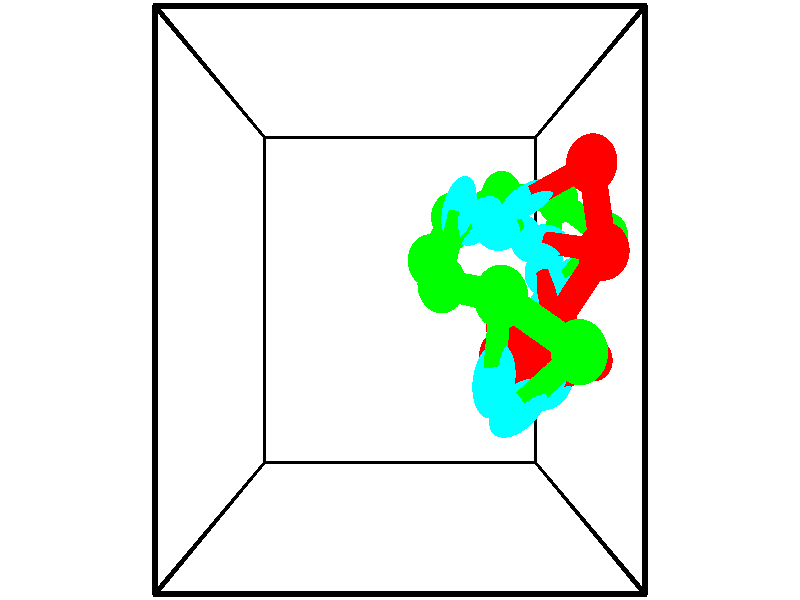 // switches for output
#declare DRAW_BASES = 1; // possible values are 0, 1; only relevant for DNA ribbons
#declare DRAW_BASES_TYPE = 3; // possible values are 1, 2, 3; only relevant for DNA ribbons
#declare DRAW_FOG = 0; // set to 1 to enable fog

#include "colors.inc"

#include "transforms.inc"
background { rgb <1, 1, 1>}

#default {
   normal{
       ripples 0.25
       frequency 0.20
       turbulence 0.2
       lambda 5
   }
	finish {
		phong 0.1
		phong_size 40.
	}
}

// original window dimensions: 1024x640


// camera settings

camera {
	sky <-0, 1, 0>
	up <-0, 1, 0>
	right 1.6 * <1, 0, 0>
	location <2.5, 2.5, 11.1562>
	look_at <2.5, 2.5, 2.5>
	direction <0, 0, -8.6562>
	angle 67.0682
}


# declare cpy_camera_pos = <2.5, 2.5, 11.1562>;
# if (DRAW_FOG = 1)
fog {
	fog_type 2
	up vnormalize(cpy_camera_pos)
	color rgbt<1,1,1,0.3>
	distance 1e-5
	fog_alt 3e-3
	fog_offset 4
}
# end


// LIGHTS

# declare lum = 6;
global_settings {
	ambient_light rgb lum * <0.05, 0.05, 0.05>
	max_trace_level 15
}# declare cpy_direct_light_amount = 0.25;
light_source
{	1000 * <-1, -1, 1>,
	rgb lum * cpy_direct_light_amount
	parallel
}

light_source
{	1000 * <1, 1, -1>,
	rgb lum * cpy_direct_light_amount
	parallel
}

// strand 0

// nucleotide -1

// particle -1
sphere {
	<5.237668, 1.796831, 2.633136> 0.250000
	pigment { color rgbt <1,0,0,0> }
	no_shadow
}
cylinder {
	<4.903885, 1.577951, 2.607056>,  <4.703615, 1.446623, 2.591407>, 0.100000
	pigment { color rgbt <1,0,0,0> }
	no_shadow
}
cylinder {
	<4.903885, 1.577951, 2.607056>,  <5.237668, 1.796831, 2.633136>, 0.100000
	pigment { color rgbt <1,0,0,0> }
	no_shadow
}

// particle -1
sphere {
	<4.903885, 1.577951, 2.607056> 0.100000
	pigment { color rgbt <1,0,0,0> }
	no_shadow
}
sphere {
	0, 1
	scale<0.080000,0.200000,0.300000>
	matrix <-0.407965, 0.533880, 0.740633,
		-0.370465, 0.644627, -0.668739,
		-0.834459, -0.547200, -0.065201,
		4.653547, 1.413791, 2.587495>
	pigment { color rgbt <0,1,1,0> }
	no_shadow
}
cylinder {
	<4.638681, 2.257231, 2.479609>,  <5.237668, 1.796831, 2.633136>, 0.130000
	pigment { color rgbt <1,0,0,0> }
	no_shadow
}

// nucleotide -1

// particle -1
sphere {
	<4.638681, 2.257231, 2.479609> 0.250000
	pigment { color rgbt <1,0,0,0> }
	no_shadow
}
cylinder {
	<4.607285, 1.936626, 2.716730>,  <4.588447, 1.744263, 2.859003>, 0.100000
	pigment { color rgbt <1,0,0,0> }
	no_shadow
}
cylinder {
	<4.607285, 1.936626, 2.716730>,  <4.638681, 2.257231, 2.479609>, 0.100000
	pigment { color rgbt <1,0,0,0> }
	no_shadow
}

// particle -1
sphere {
	<4.607285, 1.936626, 2.716730> 0.100000
	pigment { color rgbt <1,0,0,0> }
	no_shadow
}
sphere {
	0, 1
	scale<0.080000,0.200000,0.300000>
	matrix <-0.203757, 0.594984, 0.777481,
		-0.975870, -0.059763, -0.210014,
		-0.078491, -0.801513, 0.592804,
		4.583737, 1.696173, 2.894571>
	pigment { color rgbt <0,1,1,0> }
	no_shadow
}
cylinder {
	<3.939290, 2.190138, 2.816425>,  <4.638681, 2.257231, 2.479609>, 0.130000
	pigment { color rgbt <1,0,0,0> }
	no_shadow
}

// nucleotide -1

// particle -1
sphere {
	<3.939290, 2.190138, 2.816425> 0.250000
	pigment { color rgbt <1,0,0,0> }
	no_shadow
}
cylinder {
	<4.272041, 2.123297, 3.028105>,  <4.471693, 2.083192, 3.155113>, 0.100000
	pigment { color rgbt <1,0,0,0> }
	no_shadow
}
cylinder {
	<4.272041, 2.123297, 3.028105>,  <3.939290, 2.190138, 2.816425>, 0.100000
	pigment { color rgbt <1,0,0,0> }
	no_shadow
}

// particle -1
sphere {
	<4.272041, 2.123297, 3.028105> 0.100000
	pigment { color rgbt <1,0,0,0> }
	no_shadow
}
sphere {
	0, 1
	scale<0.080000,0.200000,0.300000>
	matrix <-0.268449, 0.713430, 0.647265,
		-0.485708, -0.680510, 0.548629,
		0.831879, -0.167103, 0.529201,
		4.521605, 2.073166, 3.186865>
	pigment { color rgbt <0,1,1,0> }
	no_shadow
}
cylinder {
	<3.757324, 1.917854, 3.501788>,  <3.939290, 2.190138, 2.816425>, 0.130000
	pigment { color rgbt <1,0,0,0> }
	no_shadow
}

// nucleotide -1

// particle -1
sphere {
	<3.757324, 1.917854, 3.501788> 0.250000
	pigment { color rgbt <1,0,0,0> }
	no_shadow
}
cylinder {
	<4.120834, 2.082266, 3.530584>,  <4.338940, 2.180913, 3.547862>, 0.100000
	pigment { color rgbt <1,0,0,0> }
	no_shadow
}
cylinder {
	<4.120834, 2.082266, 3.530584>,  <3.757324, 1.917854, 3.501788>, 0.100000
	pigment { color rgbt <1,0,0,0> }
	no_shadow
}

// particle -1
sphere {
	<4.120834, 2.082266, 3.530584> 0.100000
	pigment { color rgbt <1,0,0,0> }
	no_shadow
}
sphere {
	0, 1
	scale<0.080000,0.200000,0.300000>
	matrix <-0.291795, 0.502618, 0.813776,
		0.298302, -0.760545, 0.576703,
		0.908775, 0.411030, 0.071991,
		4.393467, 2.205575, 3.552182>
	pigment { color rgbt <0,1,1,0> }
	no_shadow
}
cylinder {
	<3.948520, 1.837634, 4.191036>,  <3.757324, 1.917854, 3.501788>, 0.130000
	pigment { color rgbt <1,0,0,0> }
	no_shadow
}

// nucleotide -1

// particle -1
sphere {
	<3.948520, 1.837634, 4.191036> 0.250000
	pigment { color rgbt <1,0,0,0> }
	no_shadow
}
cylinder {
	<4.109917, 2.170568, 4.039030>,  <4.206755, 2.370329, 3.947827>, 0.100000
	pigment { color rgbt <1,0,0,0> }
	no_shadow
}
cylinder {
	<4.109917, 2.170568, 4.039030>,  <3.948520, 1.837634, 4.191036>, 0.100000
	pigment { color rgbt <1,0,0,0> }
	no_shadow
}

// particle -1
sphere {
	<4.109917, 2.170568, 4.039030> 0.100000
	pigment { color rgbt <1,0,0,0> }
	no_shadow
}
sphere {
	0, 1
	scale<0.080000,0.200000,0.300000>
	matrix <-0.319307, 0.517302, 0.794003,
		0.857460, -0.199032, 0.474498,
		0.403490, 0.832337, -0.380014,
		4.230964, 2.420269, 3.925026>
	pigment { color rgbt <0,1,1,0> }
	no_shadow
}
cylinder {
	<4.121686, 2.268801, 4.789197>,  <3.948520, 1.837634, 4.191036>, 0.130000
	pigment { color rgbt <1,0,0,0> }
	no_shadow
}

// nucleotide -1

// particle -1
sphere {
	<4.121686, 2.268801, 4.789197> 0.250000
	pigment { color rgbt <1,0,0,0> }
	no_shadow
}
cylinder {
	<4.121788, 2.548599, 4.503342>,  <4.121849, 2.716478, 4.331829>, 0.100000
	pigment { color rgbt <1,0,0,0> }
	no_shadow
}
cylinder {
	<4.121788, 2.548599, 4.503342>,  <4.121686, 2.268801, 4.789197>, 0.100000
	pigment { color rgbt <1,0,0,0> }
	no_shadow
}

// particle -1
sphere {
	<4.121788, 2.548599, 4.503342> 0.100000
	pigment { color rgbt <1,0,0,0> }
	no_shadow
}
sphere {
	0, 1
	scale<0.080000,0.200000,0.300000>
	matrix <-0.325302, 0.675826, 0.661390,
		0.945610, 0.232305, 0.227718,
		0.000254, 0.699495, -0.714638,
		4.121864, 2.758448, 4.288950>
	pigment { color rgbt <0,1,1,0> }
	no_shadow
}
cylinder {
	<4.574880, 2.914670, 4.999402>,  <4.121686, 2.268801, 4.789197>, 0.130000
	pigment { color rgbt <1,0,0,0> }
	no_shadow
}

// nucleotide -1

// particle -1
sphere {
	<4.574880, 2.914670, 4.999402> 0.250000
	pigment { color rgbt <1,0,0,0> }
	no_shadow
}
cylinder {
	<4.274124, 2.981438, 4.744278>,  <4.093671, 3.021498, 4.591204>, 0.100000
	pigment { color rgbt <1,0,0,0> }
	no_shadow
}
cylinder {
	<4.274124, 2.981438, 4.744278>,  <4.574880, 2.914670, 4.999402>, 0.100000
	pigment { color rgbt <1,0,0,0> }
	no_shadow
}

// particle -1
sphere {
	<4.274124, 2.981438, 4.744278> 0.100000
	pigment { color rgbt <1,0,0,0> }
	no_shadow
}
sphere {
	0, 1
	scale<0.080000,0.200000,0.300000>
	matrix <-0.423091, 0.619774, 0.660964,
		0.505627, 0.766823, -0.395379,
		-0.751888, 0.166920, -0.637810,
		4.048558, 3.031514, 4.552935>
	pigment { color rgbt <0,1,1,0> }
	no_shadow
}
cylinder {
	<4.444838, 3.655846, 5.018917>,  <4.574880, 2.914670, 4.999402>, 0.130000
	pigment { color rgbt <1,0,0,0> }
	no_shadow
}

// nucleotide -1

// particle -1
sphere {
	<4.444838, 3.655846, 5.018917> 0.250000
	pigment { color rgbt <1,0,0,0> }
	no_shadow
}
cylinder {
	<4.095085, 3.497784, 4.906269>,  <3.885233, 3.402946, 4.838681>, 0.100000
	pigment { color rgbt <1,0,0,0> }
	no_shadow
}
cylinder {
	<4.095085, 3.497784, 4.906269>,  <4.444838, 3.655846, 5.018917>, 0.100000
	pigment { color rgbt <1,0,0,0> }
	no_shadow
}

// particle -1
sphere {
	<4.095085, 3.497784, 4.906269> 0.100000
	pigment { color rgbt <1,0,0,0> }
	no_shadow
}
sphere {
	0, 1
	scale<0.080000,0.200000,0.300000>
	matrix <-0.481758, 0.637559, 0.601189,
		-0.058014, 0.661340, -0.747839,
		-0.874382, -0.395155, -0.281619,
		3.832771, 3.379237, 4.821784>
	pigment { color rgbt <0,1,1,0> }
	no_shadow
}
// strand 1

// nucleotide -1

// particle -1
sphere {
	<4.130411, 2.105587, 5.659276> 0.250000
	pigment { color rgbt <0,1,0,0> }
	no_shadow
}
cylinder {
	<3.811935, 1.863567, 5.659714>,  <3.620850, 1.718356, 5.659976>, 0.100000
	pigment { color rgbt <0,1,0,0> }
	no_shadow
}
cylinder {
	<3.811935, 1.863567, 5.659714>,  <4.130411, 2.105587, 5.659276>, 0.100000
	pigment { color rgbt <0,1,0,0> }
	no_shadow
}

// particle -1
sphere {
	<3.811935, 1.863567, 5.659714> 0.100000
	pigment { color rgbt <0,1,0,0> }
	no_shadow
}
sphere {
	0, 1
	scale<0.080000,0.200000,0.300000>
	matrix <-0.467911, 0.616873, 0.632872,
		-0.383592, 0.503374, -0.774256,
		-0.796188, -0.605048, 0.001094,
		3.573079, 1.682053, 5.660042>
	pigment { color rgbt <0,1,1,0> }
	no_shadow
}
cylinder {
	<3.439577, 2.523153, 5.535645>,  <4.130411, 2.105587, 5.659276>, 0.130000
	pigment { color rgbt <0,1,0,0> }
	no_shadow
}

// nucleotide -1

// particle -1
sphere {
	<3.439577, 2.523153, 5.535645> 0.250000
	pigment { color rgbt <0,1,0,0> }
	no_shadow
}
cylinder {
	<3.371750, 2.177681, 5.725510>,  <3.331054, 1.970398, 5.839428>, 0.100000
	pigment { color rgbt <0,1,0,0> }
	no_shadow
}
cylinder {
	<3.371750, 2.177681, 5.725510>,  <3.439577, 2.523153, 5.535645>, 0.100000
	pigment { color rgbt <0,1,0,0> }
	no_shadow
}

// particle -1
sphere {
	<3.371750, 2.177681, 5.725510> 0.100000
	pigment { color rgbt <0,1,0,0> }
	no_shadow
}
sphere {
	0, 1
	scale<0.080000,0.200000,0.300000>
	matrix <-0.512732, 0.488633, 0.705935,
		-0.841637, -0.123671, -0.525693,
		-0.169567, -0.863680, 0.474661,
		3.320880, 1.918577, 5.867908>
	pigment { color rgbt <0,1,1,0> }
	no_shadow
}
cylinder {
	<2.930279, 2.635267, 4.938142>,  <3.439577, 2.523153, 5.535645>, 0.130000
	pigment { color rgbt <0,1,0,0> }
	no_shadow
}

// nucleotide -1

// particle -1
sphere {
	<2.930279, 2.635267, 4.938142> 0.250000
	pigment { color rgbt <0,1,0,0> }
	no_shadow
}
cylinder {
	<3.036041, 3.016624, 4.879993>,  <3.099498, 3.245439, 4.845104>, 0.100000
	pigment { color rgbt <0,1,0,0> }
	no_shadow
}
cylinder {
	<3.036041, 3.016624, 4.879993>,  <2.930279, 2.635267, 4.938142>, 0.100000
	pigment { color rgbt <0,1,0,0> }
	no_shadow
}

// particle -1
sphere {
	<3.036041, 3.016624, 4.879993> 0.100000
	pigment { color rgbt <0,1,0,0> }
	no_shadow
}
sphere {
	0, 1
	scale<0.080000,0.200000,0.300000>
	matrix <0.599914, -0.280617, -0.749238,
		-0.755112, 0.110891, -0.646150,
		0.264405, 0.953392, -0.145372,
		3.115363, 3.302642, 4.836382>
	pigment { color rgbt <0,1,1,0> }
	no_shadow
}
cylinder {
	<2.839074, 2.877648, 4.217735>,  <2.930279, 2.635267, 4.938142>, 0.130000
	pigment { color rgbt <0,1,0,0> }
	no_shadow
}

// nucleotide -1

// particle -1
sphere {
	<2.839074, 2.877648, 4.217735> 0.250000
	pigment { color rgbt <0,1,0,0> }
	no_shadow
}
cylinder {
	<3.138214, 3.074699, 4.395741>,  <3.317698, 3.192930, 4.502544>, 0.100000
	pigment { color rgbt <0,1,0,0> }
	no_shadow
}
cylinder {
	<3.138214, 3.074699, 4.395741>,  <2.839074, 2.877648, 4.217735>, 0.100000
	pigment { color rgbt <0,1,0,0> }
	no_shadow
}

// particle -1
sphere {
	<3.138214, 3.074699, 4.395741> 0.100000
	pigment { color rgbt <0,1,0,0> }
	no_shadow
}
sphere {
	0, 1
	scale<0.080000,0.200000,0.300000>
	matrix <0.608242, -0.239845, -0.756648,
		-0.266012, 0.836535, -0.479006,
		0.747850, 0.492629, 0.445013,
		3.362569, 3.222488, 4.529244>
	pigment { color rgbt <0,1,1,0> }
	no_shadow
}
cylinder {
	<3.132032, 3.347780, 3.743793>,  <2.839074, 2.877648, 4.217735>, 0.130000
	pigment { color rgbt <0,1,0,0> }
	no_shadow
}

// nucleotide -1

// particle -1
sphere {
	<3.132032, 3.347780, 3.743793> 0.250000
	pigment { color rgbt <0,1,0,0> }
	no_shadow
}
cylinder {
	<3.410004, 3.245483, 4.012619>,  <3.576787, 3.184105, 4.173914>, 0.100000
	pigment { color rgbt <0,1,0,0> }
	no_shadow
}
cylinder {
	<3.410004, 3.245483, 4.012619>,  <3.132032, 3.347780, 3.743793>, 0.100000
	pigment { color rgbt <0,1,0,0> }
	no_shadow
}

// particle -1
sphere {
	<3.410004, 3.245483, 4.012619> 0.100000
	pigment { color rgbt <0,1,0,0> }
	no_shadow
}
sphere {
	0, 1
	scale<0.080000,0.200000,0.300000>
	matrix <0.629752, -0.234706, -0.740490,
		0.347112, 0.937821, -0.002049,
		0.694928, -0.255743, 0.672064,
		3.618482, 3.168761, 4.214238>
	pigment { color rgbt <0,1,1,0> }
	no_shadow
}
cylinder {
	<3.802702, 3.630792, 3.389867>,  <3.132032, 3.347780, 3.743793>, 0.130000
	pigment { color rgbt <0,1,0,0> }
	no_shadow
}

// nucleotide -1

// particle -1
sphere {
	<3.802702, 3.630792, 3.389867> 0.250000
	pigment { color rgbt <0,1,0,0> }
	no_shadow
}
cylinder {
	<3.928665, 3.343487, 3.638039>,  <4.004243, 3.171103, 3.786942>, 0.100000
	pigment { color rgbt <0,1,0,0> }
	no_shadow
}
cylinder {
	<3.928665, 3.343487, 3.638039>,  <3.802702, 3.630792, 3.389867>, 0.100000
	pigment { color rgbt <0,1,0,0> }
	no_shadow
}

// particle -1
sphere {
	<3.928665, 3.343487, 3.638039> 0.100000
	pigment { color rgbt <0,1,0,0> }
	no_shadow
}
sphere {
	0, 1
	scale<0.080000,0.200000,0.300000>
	matrix <0.649276, -0.313780, -0.692808,
		0.692297, 0.620999, 0.367540,
		0.314907, -0.718263, 0.620428,
		4.023137, 3.128008, 3.824167>
	pigment { color rgbt <0,1,1,0> }
	no_shadow
}
cylinder {
	<4.529338, 3.566493, 3.403399>,  <3.802702, 3.630792, 3.389867>, 0.130000
	pigment { color rgbt <0,1,0,0> }
	no_shadow
}

// nucleotide -1

// particle -1
sphere {
	<4.529338, 3.566493, 3.403399> 0.250000
	pigment { color rgbt <0,1,0,0> }
	no_shadow
}
cylinder {
	<4.427521, 3.203171, 3.536179>,  <4.366430, 2.985178, 3.615846>, 0.100000
	pigment { color rgbt <0,1,0,0> }
	no_shadow
}
cylinder {
	<4.427521, 3.203171, 3.536179>,  <4.529338, 3.566493, 3.403399>, 0.100000
	pigment { color rgbt <0,1,0,0> }
	no_shadow
}

// particle -1
sphere {
	<4.427521, 3.203171, 3.536179> 0.100000
	pigment { color rgbt <0,1,0,0> }
	no_shadow
}
sphere {
	0, 1
	scale<0.080000,0.200000,0.300000>
	matrix <0.664426, -0.413671, -0.622426,
		0.702670, 0.062122, 0.708799,
		-0.254543, -0.908305, 0.331950,
		4.351158, 2.930679, 3.635763>
	pigment { color rgbt <0,1,1,0> }
	no_shadow
}
cylinder {
	<5.018848, 3.143749, 3.784471>,  <4.529338, 3.566493, 3.403399>, 0.130000
	pigment { color rgbt <0,1,0,0> }
	no_shadow
}

// nucleotide -1

// particle -1
sphere {
	<5.018848, 3.143749, 3.784471> 0.250000
	pigment { color rgbt <0,1,0,0> }
	no_shadow
}
cylinder {
	<4.781128, 2.900749, 3.573662>,  <4.638495, 2.754950, 3.447177>, 0.100000
	pigment { color rgbt <0,1,0,0> }
	no_shadow
}
cylinder {
	<4.781128, 2.900749, 3.573662>,  <5.018848, 3.143749, 3.784471>, 0.100000
	pigment { color rgbt <0,1,0,0> }
	no_shadow
}

// particle -1
sphere {
	<4.781128, 2.900749, 3.573662> 0.100000
	pigment { color rgbt <0,1,0,0> }
	no_shadow
}
sphere {
	0, 1
	scale<0.080000,0.200000,0.300000>
	matrix <0.786430, -0.301817, -0.538921,
		0.168330, -0.734746, 0.657125,
		-0.594301, -0.607499, -0.527022,
		4.602838, 2.718500, 3.415555>
	pigment { color rgbt <0,1,1,0> }
	no_shadow
}
// box output
cylinder {
	<0.000000, 0.000000, 0.000000>,  <5.000000, 0.000000, 0.000000>, 0.025000
	pigment { color rgbt <0,0,0,0> }
	no_shadow
}
cylinder {
	<0.000000, 0.000000, 0.000000>,  <0.000000, 5.000000, 0.000000>, 0.025000
	pigment { color rgbt <0,0,0,0> }
	no_shadow
}
cylinder {
	<0.000000, 0.000000, 0.000000>,  <0.000000, 0.000000, 5.000000>, 0.025000
	pigment { color rgbt <0,0,0,0> }
	no_shadow
}
cylinder {
	<5.000000, 5.000000, 5.000000>,  <0.000000, 5.000000, 5.000000>, 0.025000
	pigment { color rgbt <0,0,0,0> }
	no_shadow
}
cylinder {
	<5.000000, 5.000000, 5.000000>,  <5.000000, 0.000000, 5.000000>, 0.025000
	pigment { color rgbt <0,0,0,0> }
	no_shadow
}
cylinder {
	<5.000000, 5.000000, 5.000000>,  <5.000000, 5.000000, 0.000000>, 0.025000
	pigment { color rgbt <0,0,0,0> }
	no_shadow
}
cylinder {
	<0.000000, 0.000000, 5.000000>,  <0.000000, 5.000000, 5.000000>, 0.025000
	pigment { color rgbt <0,0,0,0> }
	no_shadow
}
cylinder {
	<0.000000, 0.000000, 5.000000>,  <5.000000, 0.000000, 5.000000>, 0.025000
	pigment { color rgbt <0,0,0,0> }
	no_shadow
}
cylinder {
	<5.000000, 5.000000, 0.000000>,  <0.000000, 5.000000, 0.000000>, 0.025000
	pigment { color rgbt <0,0,0,0> }
	no_shadow
}
cylinder {
	<5.000000, 5.000000, 0.000000>,  <5.000000, 0.000000, 0.000000>, 0.025000
	pigment { color rgbt <0,0,0,0> }
	no_shadow
}
cylinder {
	<5.000000, 0.000000, 5.000000>,  <5.000000, 0.000000, 0.000000>, 0.025000
	pigment { color rgbt <0,0,0,0> }
	no_shadow
}
cylinder {
	<0.000000, 5.000000, 0.000000>,  <0.000000, 5.000000, 5.000000>, 0.025000
	pigment { color rgbt <0,0,0,0> }
	no_shadow
}
// end of box output
